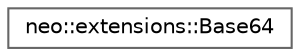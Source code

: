 digraph "Graphical Class Hierarchy"
{
 // LATEX_PDF_SIZE
  bgcolor="transparent";
  edge [fontname=Helvetica,fontsize=10,labelfontname=Helvetica,labelfontsize=10];
  node [fontname=Helvetica,fontsize=10,shape=box,height=0.2,width=0.4];
  rankdir="LR";
  Node0 [id="Node000000",label="neo::extensions::Base64",height=0.2,width=0.4,color="grey40", fillcolor="white", style="filled",URL="$classneo_1_1extensions_1_1_base64.html",tooltip="Base64 encoding and decoding utilities."];
}
